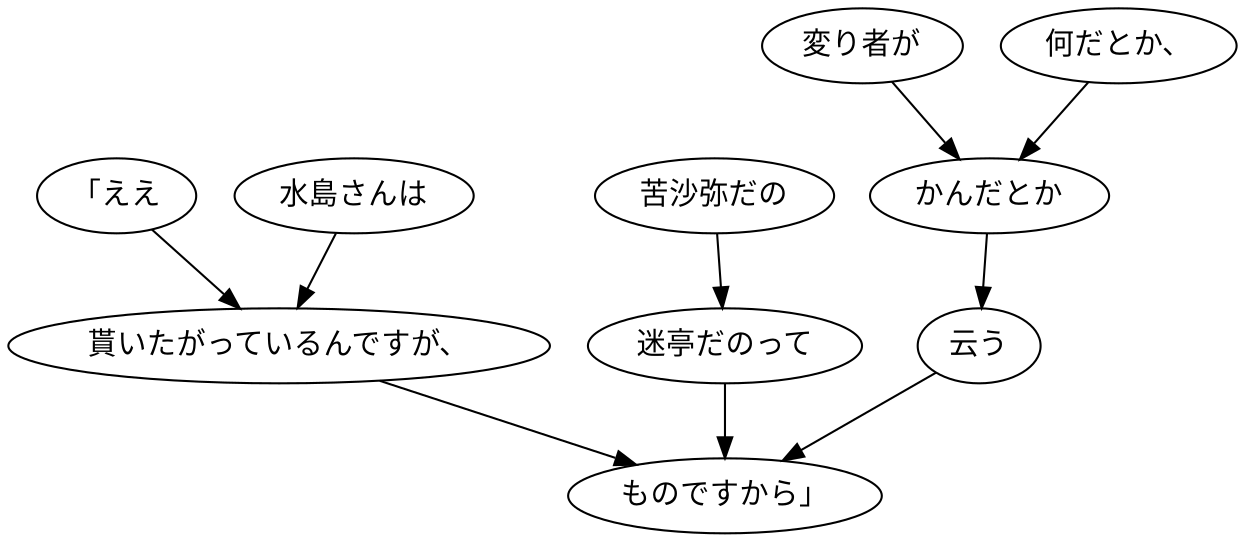 digraph graph2171 {
	node0 [label="「ええ"];
	node1 [label="水島さんは"];
	node2 [label="貰いたがっているんですが、"];
	node3 [label="苦沙弥だの"];
	node4 [label="迷亭だのって"];
	node5 [label="変り者が"];
	node6 [label="何だとか、"];
	node7 [label="かんだとか"];
	node8 [label="云う"];
	node9 [label="ものですから」"];
	node0 -> node2;
	node1 -> node2;
	node2 -> node9;
	node3 -> node4;
	node4 -> node9;
	node5 -> node7;
	node6 -> node7;
	node7 -> node8;
	node8 -> node9;
}
